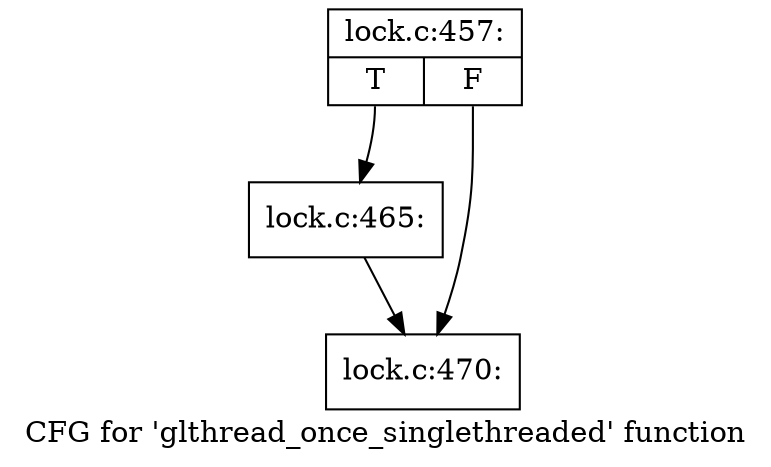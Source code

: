 digraph "CFG for 'glthread_once_singlethreaded' function" {
	label="CFG for 'glthread_once_singlethreaded' function";

	Node0xda87760 [shape=record,label="{lock.c:457:|{<s0>T|<s1>F}}"];
	Node0xda87760:s0 -> Node0xda9ce70;
	Node0xda87760:s1 -> Node0xda98a40;
	Node0xda9ce70 [shape=record,label="{lock.c:465:}"];
	Node0xda9ce70 -> Node0xda98a40;
	Node0xda98a40 [shape=record,label="{lock.c:470:}"];
}
